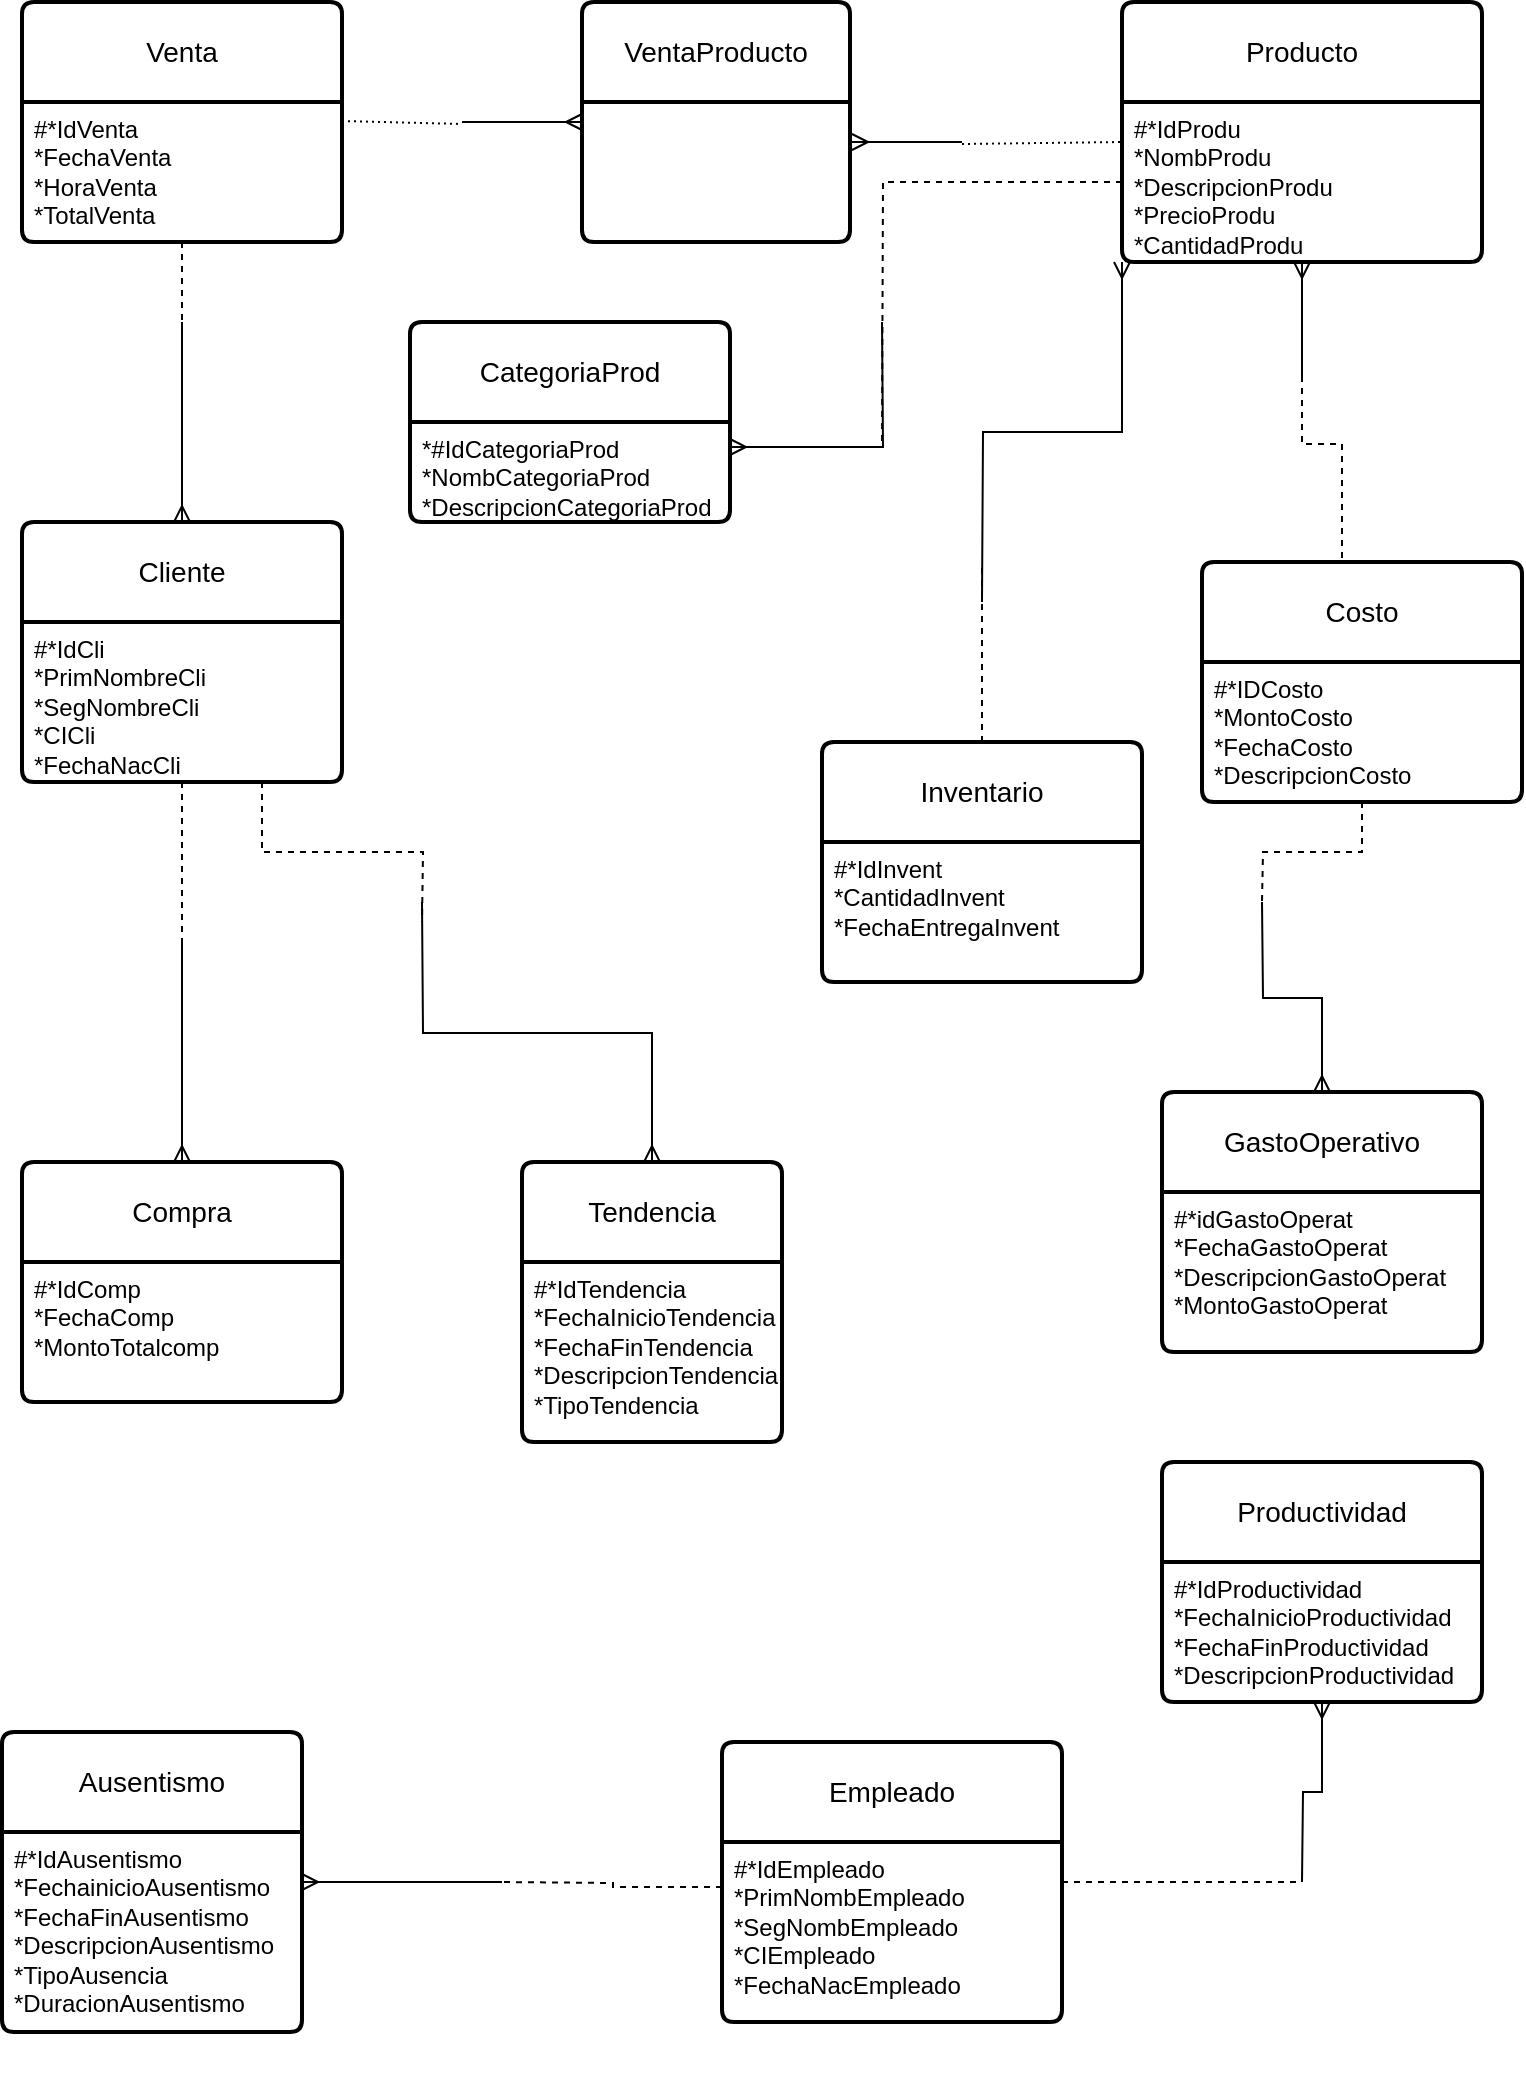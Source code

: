 <mxfile version="24.2.1" type="device">
  <diagram name="Página-1" id="4Q0buKrX3lrpP2SzDMD8">
    <mxGraphModel dx="1575" dy="671" grid="1" gridSize="10" guides="1" tooltips="1" connect="1" arrows="1" fold="1" page="1" pageScale="1" pageWidth="827" pageHeight="1169" math="0" shadow="0">
      <root>
        <mxCell id="0" />
        <mxCell id="1" parent="0" />
        <mxCell id="i-UAAXlkwUi-eAmsWa9d-85" value="Venta" style="swimlane;childLayout=stackLayout;horizontal=1;startSize=50;horizontalStack=0;rounded=1;fontSize=14;fontStyle=0;strokeWidth=2;resizeParent=0;resizeLast=1;shadow=0;dashed=0;align=center;arcSize=4;whiteSpace=wrap;html=1;" parent="1" vertex="1">
          <mxGeometry x="60" y="40" width="160" height="120" as="geometry" />
        </mxCell>
        <mxCell id="i-UAAXlkwUi-eAmsWa9d-86" value="#*IdVenta&lt;div&gt;*FechaVenta&lt;/div&gt;&lt;div&gt;*HoraVenta&lt;/div&gt;&lt;div&gt;*TotalVenta&lt;/div&gt;" style="align=left;strokeColor=none;fillColor=none;spacingLeft=4;fontSize=12;verticalAlign=top;resizable=0;rotatable=0;part=1;html=1;" parent="i-UAAXlkwUi-eAmsWa9d-85" vertex="1">
          <mxGeometry y="50" width="160" height="70" as="geometry" />
        </mxCell>
        <mxCell id="i-UAAXlkwUi-eAmsWa9d-89" value="VentaProducto" style="swimlane;childLayout=stackLayout;horizontal=1;startSize=50;horizontalStack=0;rounded=1;fontSize=14;fontStyle=0;strokeWidth=2;resizeParent=0;resizeLast=1;shadow=0;dashed=0;align=center;arcSize=4;whiteSpace=wrap;html=1;" parent="1" vertex="1">
          <mxGeometry x="340" y="40" width="134" height="120" as="geometry" />
        </mxCell>
        <mxCell id="i-UAAXlkwUi-eAmsWa9d-153" style="edgeStyle=orthogonalEdgeStyle;rounded=0;orthogonalLoop=1;jettySize=auto;html=1;exitX=1;exitY=0.5;exitDx=0;exitDy=0;endArrow=none;endFill=0;dashed=1;" parent="1" source="i-UAAXlkwUi-eAmsWa9d-91" edge="1">
          <mxGeometry relative="1" as="geometry">
            <mxPoint x="700" y="980" as="targetPoint" />
          </mxGeometry>
        </mxCell>
        <mxCell id="i-UAAXlkwUi-eAmsWa9d-91" value="Empleado" style="swimlane;childLayout=stackLayout;horizontal=1;startSize=50;horizontalStack=0;rounded=1;fontSize=14;fontStyle=0;strokeWidth=2;resizeParent=0;resizeLast=1;shadow=0;dashed=0;align=center;arcSize=4;whiteSpace=wrap;html=1;" parent="1" vertex="1">
          <mxGeometry x="410" y="910" width="170" height="140" as="geometry" />
        </mxCell>
        <mxCell id="i-UAAXlkwUi-eAmsWa9d-92" value="#*IdEmpleado&lt;div&gt;*PrimNombEmpleado&lt;/div&gt;&lt;div&gt;*SegNombEmpleado&lt;/div&gt;&lt;div&gt;*CIEmpleado&lt;/div&gt;&lt;div&gt;*FechaNacEmpleado&lt;/div&gt;" style="align=left;strokeColor=none;fillColor=none;spacingLeft=4;fontSize=12;verticalAlign=top;resizable=0;rotatable=0;part=1;html=1;" parent="i-UAAXlkwUi-eAmsWa9d-91" vertex="1">
          <mxGeometry y="50" width="170" height="90" as="geometry" />
        </mxCell>
        <mxCell id="i-UAAXlkwUi-eAmsWa9d-95" value="CategoriaProd" style="swimlane;childLayout=stackLayout;horizontal=1;startSize=50;horizontalStack=0;rounded=1;fontSize=14;fontStyle=0;strokeWidth=2;resizeParent=0;resizeLast=1;shadow=0;dashed=0;align=center;arcSize=4;whiteSpace=wrap;html=1;" parent="1" vertex="1">
          <mxGeometry x="254" y="200" width="160" height="100" as="geometry" />
        </mxCell>
        <mxCell id="i-UAAXlkwUi-eAmsWa9d-96" value="*#IdCategoriaProd&lt;div&gt;*NombCategoriaProd&lt;/div&gt;&lt;div&gt;*DescripcionCategoriaProd&lt;/div&gt;" style="align=left;strokeColor=none;fillColor=none;spacingLeft=4;fontSize=12;verticalAlign=top;resizable=0;rotatable=0;part=1;html=1;" parent="i-UAAXlkwUi-eAmsWa9d-95" vertex="1">
          <mxGeometry y="50" width="160" height="50" as="geometry" />
        </mxCell>
        <mxCell id="i-UAAXlkwUi-eAmsWa9d-136" style="edgeStyle=orthogonalEdgeStyle;rounded=0;orthogonalLoop=1;jettySize=auto;html=1;exitX=0.5;exitY=0;exitDx=0;exitDy=0;startArrow=ERmany;startFill=0;endArrow=none;endFill=0;" parent="1" source="i-UAAXlkwUi-eAmsWa9d-99" edge="1">
          <mxGeometry relative="1" as="geometry">
            <mxPoint x="140" y="200" as="targetPoint" />
          </mxGeometry>
        </mxCell>
        <mxCell id="i-UAAXlkwUi-eAmsWa9d-99" value="Cliente" style="swimlane;childLayout=stackLayout;horizontal=1;startSize=50;horizontalStack=0;rounded=1;fontSize=14;fontStyle=0;strokeWidth=2;resizeParent=0;resizeLast=1;shadow=0;dashed=0;align=center;arcSize=4;whiteSpace=wrap;html=1;" parent="1" vertex="1">
          <mxGeometry x="60" y="300" width="160" height="130" as="geometry" />
        </mxCell>
        <mxCell id="i-UAAXlkwUi-eAmsWa9d-100" value="#*IdCli&lt;div&gt;*PrimNombreCli&lt;/div&gt;&lt;div&gt;*SegNombreCli&lt;/div&gt;&lt;div&gt;*CICli&lt;/div&gt;&lt;div&gt;*FechaNacCli&lt;/div&gt;" style="align=left;strokeColor=none;fillColor=none;spacingLeft=4;fontSize=12;verticalAlign=top;resizable=0;rotatable=0;part=1;html=1;" parent="i-UAAXlkwUi-eAmsWa9d-99" vertex="1">
          <mxGeometry y="50" width="160" height="80" as="geometry" />
        </mxCell>
        <mxCell id="i-UAAXlkwUi-eAmsWa9d-140" style="edgeStyle=orthogonalEdgeStyle;rounded=0;orthogonalLoop=1;jettySize=auto;html=1;exitX=0.5;exitY=0;exitDx=0;exitDy=0;endArrow=none;endFill=0;startArrow=ERmany;startFill=0;" parent="1" source="i-UAAXlkwUi-eAmsWa9d-101" edge="1">
          <mxGeometry relative="1" as="geometry">
            <mxPoint x="680" y="490" as="targetPoint" />
          </mxGeometry>
        </mxCell>
        <mxCell id="i-UAAXlkwUi-eAmsWa9d-101" value="GastoOperativo" style="swimlane;childLayout=stackLayout;horizontal=1;startSize=50;horizontalStack=0;rounded=1;fontSize=14;fontStyle=0;strokeWidth=2;resizeParent=0;resizeLast=1;shadow=0;dashed=0;align=center;arcSize=4;whiteSpace=wrap;html=1;" parent="1" vertex="1">
          <mxGeometry x="630" y="585" width="160" height="130" as="geometry" />
        </mxCell>
        <mxCell id="i-UAAXlkwUi-eAmsWa9d-102" value="#*idGastoOperat&lt;div&gt;*FechaGastoOperat&lt;/div&gt;&lt;div&gt;*DescripcionGastoOperat&lt;/div&gt;&lt;div&gt;*MontoGastoOperat&lt;/div&gt;" style="align=left;strokeColor=none;fillColor=none;spacingLeft=4;fontSize=12;verticalAlign=top;resizable=0;rotatable=0;part=1;html=1;" parent="i-UAAXlkwUi-eAmsWa9d-101" vertex="1">
          <mxGeometry y="50" width="160" height="80" as="geometry" />
        </mxCell>
        <mxCell id="i-UAAXlkwUi-eAmsWa9d-148" style="edgeStyle=orthogonalEdgeStyle;rounded=0;orthogonalLoop=1;jettySize=auto;html=1;exitX=0.5;exitY=0;exitDx=0;exitDy=0;endArrow=none;endFill=0;dashed=1;" parent="1" source="i-UAAXlkwUi-eAmsWa9d-103" edge="1">
          <mxGeometry relative="1" as="geometry">
            <mxPoint x="540" y="320" as="targetPoint" />
          </mxGeometry>
        </mxCell>
        <mxCell id="i-UAAXlkwUi-eAmsWa9d-103" value="Inventario" style="swimlane;childLayout=stackLayout;horizontal=1;startSize=50;horizontalStack=0;rounded=1;fontSize=14;fontStyle=0;strokeWidth=2;resizeParent=0;resizeLast=1;shadow=0;dashed=0;align=center;arcSize=4;whiteSpace=wrap;html=1;" parent="1" vertex="1">
          <mxGeometry x="460" y="410" width="160" height="120" as="geometry" />
        </mxCell>
        <mxCell id="i-UAAXlkwUi-eAmsWa9d-104" value="#*IdInvent&lt;div&gt;*CantidadInvent&lt;/div&gt;&lt;div&gt;*FechaEntregaInvent&lt;/div&gt;&lt;div&gt;&lt;br&gt;&lt;/div&gt;" style="align=left;strokeColor=none;fillColor=none;spacingLeft=4;fontSize=12;verticalAlign=top;resizable=0;rotatable=0;part=1;html=1;" parent="i-UAAXlkwUi-eAmsWa9d-103" vertex="1">
          <mxGeometry y="50" width="160" height="70" as="geometry" />
        </mxCell>
        <mxCell id="i-UAAXlkwUi-eAmsWa9d-150" style="edgeStyle=orthogonalEdgeStyle;rounded=0;orthogonalLoop=1;jettySize=auto;html=1;exitX=0.5;exitY=0;exitDx=0;exitDy=0;endArrow=none;endFill=0;startArrow=ERmany;startFill=0;" parent="1" source="i-UAAXlkwUi-eAmsWa9d-105" edge="1">
          <mxGeometry relative="1" as="geometry">
            <mxPoint x="140" y="510" as="targetPoint" />
          </mxGeometry>
        </mxCell>
        <mxCell id="i-UAAXlkwUi-eAmsWa9d-105" value="Compra" style="swimlane;childLayout=stackLayout;horizontal=1;startSize=50;horizontalStack=0;rounded=1;fontSize=14;fontStyle=0;strokeWidth=2;resizeParent=0;resizeLast=1;shadow=0;dashed=0;align=center;arcSize=4;whiteSpace=wrap;html=1;" parent="1" vertex="1">
          <mxGeometry x="60" y="620" width="160" height="120" as="geometry" />
        </mxCell>
        <mxCell id="i-UAAXlkwUi-eAmsWa9d-106" value="#*IdComp&lt;div&gt;*FechaComp&lt;/div&gt;&lt;div&gt;*MontoTotalcomp&lt;/div&gt;" style="align=left;strokeColor=none;fillColor=none;spacingLeft=4;fontSize=12;verticalAlign=top;resizable=0;rotatable=0;part=1;html=1;" parent="i-UAAXlkwUi-eAmsWa9d-105" vertex="1">
          <mxGeometry y="50" width="160" height="70" as="geometry" />
        </mxCell>
        <mxCell id="i-UAAXlkwUi-eAmsWa9d-120" value="" style="swimlane;childLayout=stackLayout;horizontal=1;startSize=50;horizontalStack=0;rounded=1;fontSize=14;fontStyle=0;strokeWidth=2;resizeParent=0;resizeLast=1;shadow=0;dashed=0;align=center;arcSize=4;whiteSpace=wrap;html=1;" parent="i-UAAXlkwUi-eAmsWa9d-105" vertex="1">
          <mxGeometry y="120" width="160" as="geometry" />
        </mxCell>
        <mxCell id="i-UAAXlkwUi-eAmsWa9d-152" style="edgeStyle=orthogonalEdgeStyle;rounded=0;orthogonalLoop=1;jettySize=auto;html=1;exitX=0.5;exitY=0;exitDx=0;exitDy=0;endArrow=none;endFill=0;startArrow=ERmany;startFill=0;" parent="1" source="i-UAAXlkwUi-eAmsWa9d-107" edge="1">
          <mxGeometry relative="1" as="geometry">
            <mxPoint x="260" y="490" as="targetPoint" />
          </mxGeometry>
        </mxCell>
        <mxCell id="i-UAAXlkwUi-eAmsWa9d-107" value="Tendencia" style="swimlane;childLayout=stackLayout;horizontal=1;startSize=50;horizontalStack=0;rounded=1;fontSize=14;fontStyle=0;strokeWidth=2;resizeParent=0;resizeLast=1;shadow=0;dashed=0;align=center;arcSize=4;whiteSpace=wrap;html=1;" parent="1" vertex="1">
          <mxGeometry x="310" y="620" width="130" height="140" as="geometry" />
        </mxCell>
        <mxCell id="i-UAAXlkwUi-eAmsWa9d-108" value="#*IdTendencia&amp;nbsp;&lt;div&gt;*FechaInicioTendencia&lt;/div&gt;&lt;div&gt;*FechaFinTendencia&lt;/div&gt;&lt;div&gt;*DescripcionTendencia&lt;/div&gt;&lt;div&gt;*TipoTendencia&lt;/div&gt;" style="align=left;strokeColor=none;fillColor=none;spacingLeft=4;fontSize=12;verticalAlign=top;resizable=0;rotatable=0;part=1;html=1;" parent="i-UAAXlkwUi-eAmsWa9d-107" vertex="1">
          <mxGeometry y="50" width="130" height="90" as="geometry" />
        </mxCell>
        <mxCell id="i-UAAXlkwUi-eAmsWa9d-109" value="Productividad" style="swimlane;childLayout=stackLayout;horizontal=1;startSize=50;horizontalStack=0;rounded=1;fontSize=14;fontStyle=0;strokeWidth=2;resizeParent=0;resizeLast=1;shadow=0;dashed=0;align=center;arcSize=4;whiteSpace=wrap;html=1;" parent="1" vertex="1">
          <mxGeometry x="630" y="770" width="160" height="120" as="geometry" />
        </mxCell>
        <mxCell id="i-UAAXlkwUi-eAmsWa9d-110" value="#*IdProductividad&lt;div&gt;*FechaInicioProductividad&lt;/div&gt;&lt;div&gt;*FechaFinProductividad&lt;/div&gt;&lt;div&gt;*DescripcionProductividad&lt;/div&gt;" style="align=left;strokeColor=none;fillColor=none;spacingLeft=4;fontSize=12;verticalAlign=top;resizable=0;rotatable=0;part=1;html=1;" parent="i-UAAXlkwUi-eAmsWa9d-109" vertex="1">
          <mxGeometry y="50" width="160" height="70" as="geometry" />
        </mxCell>
        <mxCell id="i-UAAXlkwUi-eAmsWa9d-139" style="edgeStyle=orthogonalEdgeStyle;rounded=0;orthogonalLoop=1;jettySize=auto;html=1;exitX=0.5;exitY=0;exitDx=0;exitDy=0;endArrow=none;endFill=0;dashed=1;" parent="1" source="i-UAAXlkwUi-eAmsWa9d-111" edge="1">
          <mxGeometry relative="1" as="geometry">
            <mxPoint x="700" y="230" as="targetPoint" />
            <Array as="points">
              <mxPoint x="720" y="261" />
              <mxPoint x="700" y="261" />
            </Array>
          </mxGeometry>
        </mxCell>
        <mxCell id="i-UAAXlkwUi-eAmsWa9d-111" value="Costo" style="swimlane;childLayout=stackLayout;horizontal=1;startSize=50;horizontalStack=0;rounded=1;fontSize=14;fontStyle=0;strokeWidth=2;resizeParent=0;resizeLast=1;shadow=0;dashed=0;align=center;arcSize=4;whiteSpace=wrap;html=1;" parent="1" vertex="1">
          <mxGeometry x="650" y="320" width="160" height="120" as="geometry" />
        </mxCell>
        <mxCell id="i-UAAXlkwUi-eAmsWa9d-112" value="#*IDCosto&lt;div&gt;*MontoCosto&lt;/div&gt;&lt;div&gt;*FechaCosto&lt;/div&gt;&lt;div&gt;*DescripcionCosto&lt;/div&gt;" style="align=left;strokeColor=none;fillColor=none;spacingLeft=4;fontSize=12;verticalAlign=top;resizable=0;rotatable=0;part=1;html=1;" parent="i-UAAXlkwUi-eAmsWa9d-111" vertex="1">
          <mxGeometry y="50" width="160" height="70" as="geometry" />
        </mxCell>
        <mxCell id="i-UAAXlkwUi-eAmsWa9d-113" value="Ausentismo" style="swimlane;childLayout=stackLayout;horizontal=1;startSize=50;horizontalStack=0;rounded=1;fontSize=14;fontStyle=0;strokeWidth=2;resizeParent=0;resizeLast=1;shadow=0;dashed=0;align=center;arcSize=4;whiteSpace=wrap;html=1;" parent="1" vertex="1">
          <mxGeometry x="50" y="905" width="150" height="150" as="geometry" />
        </mxCell>
        <mxCell id="i-UAAXlkwUi-eAmsWa9d-114" value="#*IdAusentismo&lt;div&gt;*FechainicioAusentismo&lt;/div&gt;&lt;div&gt;*FechaFinAusentismo&lt;/div&gt;&lt;div&gt;*DescripcionAusentismo&lt;/div&gt;&lt;div&gt;*TipoAusencia&lt;/div&gt;&lt;div&gt;*DuracionAusentismo&lt;/div&gt;&lt;div&gt;&lt;br&gt;&lt;/div&gt;&lt;div&gt;&lt;br&gt;&lt;/div&gt;" style="align=left;strokeColor=none;fillColor=none;spacingLeft=4;fontSize=12;verticalAlign=top;resizable=0;rotatable=0;part=1;html=1;" parent="i-UAAXlkwUi-eAmsWa9d-113" vertex="1">
          <mxGeometry y="50" width="150" height="100" as="geometry" />
        </mxCell>
        <mxCell id="i-UAAXlkwUi-eAmsWa9d-118" value="Producto" style="swimlane;childLayout=stackLayout;horizontal=1;startSize=50;horizontalStack=0;rounded=1;fontSize=14;fontStyle=0;strokeWidth=2;resizeParent=0;resizeLast=1;shadow=0;dashed=0;align=center;arcSize=4;whiteSpace=wrap;html=1;" parent="1" vertex="1">
          <mxGeometry x="610" y="40" width="180" height="130" as="geometry" />
        </mxCell>
        <mxCell id="i-UAAXlkwUi-eAmsWa9d-119" value="#*IdProdu&lt;div&gt;*NombProdu&lt;/div&gt;&lt;div&gt;*DescripcionProdu&lt;/div&gt;&lt;div&gt;*PrecioProdu&lt;/div&gt;&lt;div&gt;*CantidadProdu&lt;/div&gt;" style="align=left;strokeColor=none;fillColor=none;spacingLeft=4;fontSize=12;verticalAlign=top;resizable=0;rotatable=0;part=1;html=1;" parent="i-UAAXlkwUi-eAmsWa9d-118" vertex="1">
          <mxGeometry y="50" width="180" height="80" as="geometry" />
        </mxCell>
        <mxCell id="i-UAAXlkwUi-eAmsWa9d-124" value="" style="edgeStyle=entityRelationEdgeStyle;fontSize=12;html=1;endArrow=ERmany;rounded=0;" parent="1" edge="1">
          <mxGeometry width="100" height="100" relative="1" as="geometry">
            <mxPoint x="280" y="100" as="sourcePoint" />
            <mxPoint x="340" y="100" as="targetPoint" />
          </mxGeometry>
        </mxCell>
        <mxCell id="i-UAAXlkwUi-eAmsWa9d-128" value="" style="endArrow=none;html=1;rounded=0;dashed=1;dashPattern=1 2;" parent="1" edge="1">
          <mxGeometry relative="1" as="geometry">
            <mxPoint x="220" y="99.5" as="sourcePoint" />
            <mxPoint x="280" y="101" as="targetPoint" />
          </mxGeometry>
        </mxCell>
        <mxCell id="i-UAAXlkwUi-eAmsWa9d-132" value="" style="edgeStyle=entityRelationEdgeStyle;fontSize=12;html=1;endArrow=none;rounded=0;startArrow=ERmany;startFill=0;endFill=0;" parent="1" edge="1">
          <mxGeometry width="100" height="100" relative="1" as="geometry">
            <mxPoint x="475" y="110" as="sourcePoint" />
            <mxPoint x="530" y="110" as="targetPoint" />
          </mxGeometry>
        </mxCell>
        <mxCell id="i-UAAXlkwUi-eAmsWa9d-133" value="" style="endArrow=none;html=1;rounded=0;dashed=1;dashPattern=1 2;entryX=0;entryY=0.25;entryDx=0;entryDy=0;" parent="1" target="i-UAAXlkwUi-eAmsWa9d-119" edge="1">
          <mxGeometry relative="1" as="geometry">
            <mxPoint x="530" y="111" as="sourcePoint" />
            <mxPoint x="590" y="111" as="targetPoint" />
          </mxGeometry>
        </mxCell>
        <mxCell id="i-UAAXlkwUi-eAmsWa9d-137" style="edgeStyle=orthogonalEdgeStyle;rounded=0;orthogonalLoop=1;jettySize=auto;html=1;exitX=0.5;exitY=1;exitDx=0;exitDy=0;endArrow=none;endFill=0;dashed=1;" parent="1" source="i-UAAXlkwUi-eAmsWa9d-86" edge="1">
          <mxGeometry relative="1" as="geometry">
            <mxPoint x="140" y="200" as="targetPoint" />
          </mxGeometry>
        </mxCell>
        <mxCell id="i-UAAXlkwUi-eAmsWa9d-138" style="edgeStyle=orthogonalEdgeStyle;rounded=0;orthogonalLoop=1;jettySize=auto;html=1;exitX=0.5;exitY=1;exitDx=0;exitDy=0;endArrow=none;endFill=0;startArrow=ERmany;startFill=0;" parent="1" source="i-UAAXlkwUi-eAmsWa9d-119" edge="1">
          <mxGeometry relative="1" as="geometry">
            <mxPoint x="700" y="230" as="targetPoint" />
          </mxGeometry>
        </mxCell>
        <mxCell id="i-UAAXlkwUi-eAmsWa9d-141" style="edgeStyle=orthogonalEdgeStyle;rounded=0;orthogonalLoop=1;jettySize=auto;html=1;exitX=0.5;exitY=1;exitDx=0;exitDy=0;dashed=1;endArrow=none;endFill=0;" parent="1" source="i-UAAXlkwUi-eAmsWa9d-112" edge="1">
          <mxGeometry relative="1" as="geometry">
            <mxPoint x="680" y="490" as="targetPoint" />
          </mxGeometry>
        </mxCell>
        <mxCell id="i-UAAXlkwUi-eAmsWa9d-149" style="edgeStyle=orthogonalEdgeStyle;rounded=0;orthogonalLoop=1;jettySize=auto;html=1;exitX=0.5;exitY=1;exitDx=0;exitDy=0;endArrow=none;endFill=0;dashed=1;" parent="1" source="i-UAAXlkwUi-eAmsWa9d-100" edge="1">
          <mxGeometry relative="1" as="geometry">
            <mxPoint x="140" y="510" as="targetPoint" />
          </mxGeometry>
        </mxCell>
        <mxCell id="i-UAAXlkwUi-eAmsWa9d-151" style="edgeStyle=orthogonalEdgeStyle;rounded=0;orthogonalLoop=1;jettySize=auto;html=1;exitX=0.75;exitY=1;exitDx=0;exitDy=0;dashed=1;endArrow=none;endFill=0;" parent="1" source="i-UAAXlkwUi-eAmsWa9d-100" edge="1">
          <mxGeometry relative="1" as="geometry">
            <mxPoint x="260" y="500" as="targetPoint" />
          </mxGeometry>
        </mxCell>
        <mxCell id="i-UAAXlkwUi-eAmsWa9d-154" style="edgeStyle=orthogonalEdgeStyle;rounded=0;orthogonalLoop=1;jettySize=auto;html=1;exitX=0.5;exitY=1;exitDx=0;exitDy=0;endArrow=none;endFill=0;startArrow=ERmany;startFill=0;" parent="1" source="i-UAAXlkwUi-eAmsWa9d-110" edge="1">
          <mxGeometry relative="1" as="geometry">
            <mxPoint x="700" y="980" as="targetPoint" />
          </mxGeometry>
        </mxCell>
        <mxCell id="i-UAAXlkwUi-eAmsWa9d-155" style="edgeStyle=orthogonalEdgeStyle;rounded=0;orthogonalLoop=1;jettySize=auto;html=1;exitX=0;exitY=0.25;exitDx=0;exitDy=0;dashed=1;endArrow=none;endFill=0;" parent="1" source="i-UAAXlkwUi-eAmsWa9d-92" edge="1">
          <mxGeometry relative="1" as="geometry">
            <mxPoint x="300" y="980" as="targetPoint" />
          </mxGeometry>
        </mxCell>
        <mxCell id="i-UAAXlkwUi-eAmsWa9d-156" style="edgeStyle=orthogonalEdgeStyle;rounded=0;orthogonalLoop=1;jettySize=auto;html=1;exitX=1;exitY=0.25;exitDx=0;exitDy=0;endArrow=none;endFill=0;startArrow=ERmany;startFill=0;" parent="1" source="i-UAAXlkwUi-eAmsWa9d-114" edge="1">
          <mxGeometry relative="1" as="geometry">
            <mxPoint x="300" y="980" as="targetPoint" />
          </mxGeometry>
        </mxCell>
        <mxCell id="i-UAAXlkwUi-eAmsWa9d-158" style="edgeStyle=orthogonalEdgeStyle;rounded=0;orthogonalLoop=1;jettySize=auto;html=1;exitX=0;exitY=1;exitDx=0;exitDy=0;endArrow=none;endFill=0;startArrow=ERmany;startFill=0;" parent="1" source="i-UAAXlkwUi-eAmsWa9d-119" edge="1">
          <mxGeometry relative="1" as="geometry">
            <mxPoint x="540" y="340" as="targetPoint" />
          </mxGeometry>
        </mxCell>
        <mxCell id="i-UAAXlkwUi-eAmsWa9d-159" style="edgeStyle=orthogonalEdgeStyle;rounded=0;orthogonalLoop=1;jettySize=auto;html=1;exitX=0;exitY=0.5;exitDx=0;exitDy=0;dashed=1;endArrow=none;endFill=0;" parent="1" source="i-UAAXlkwUi-eAmsWa9d-119" edge="1">
          <mxGeometry relative="1" as="geometry">
            <mxPoint x="490" y="260" as="targetPoint" />
          </mxGeometry>
        </mxCell>
        <mxCell id="i-UAAXlkwUi-eAmsWa9d-160" style="edgeStyle=orthogonalEdgeStyle;rounded=0;orthogonalLoop=1;jettySize=auto;html=1;exitX=1;exitY=0.25;exitDx=0;exitDy=0;endArrow=none;endFill=0;startArrow=ERmany;startFill=0;" parent="1" source="i-UAAXlkwUi-eAmsWa9d-96" edge="1">
          <mxGeometry relative="1" as="geometry">
            <mxPoint x="490" y="200" as="targetPoint" />
          </mxGeometry>
        </mxCell>
      </root>
    </mxGraphModel>
  </diagram>
</mxfile>
